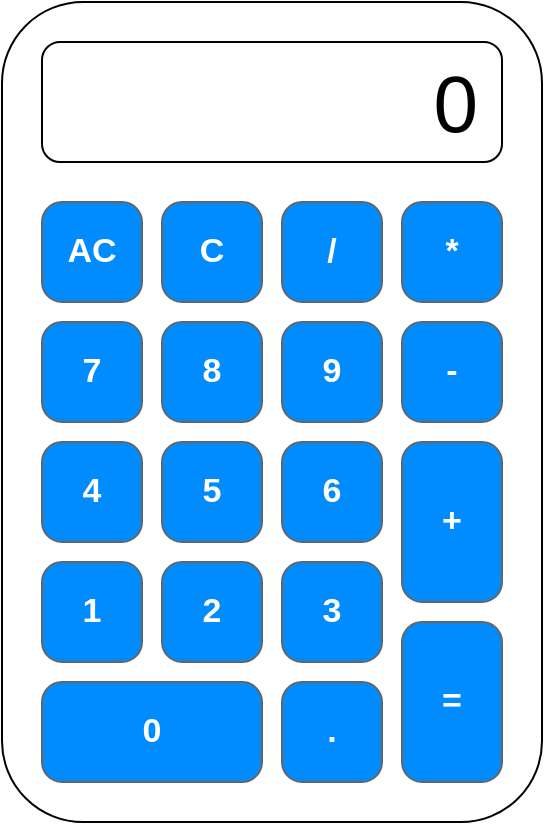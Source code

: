<mxfile>
    <diagram id="-fp8tF-Q8hhswEXi2vgD" name="Page-1">
        <mxGraphModel dx="1627" dy="1984" grid="1" gridSize="10" guides="1" tooltips="1" connect="1" arrows="1" fold="1" page="1" pageScale="1" pageWidth="850" pageHeight="1100" math="0" shadow="0">
            <root>
                <mxCell id="0"/>
                <mxCell id="1" parent="0"/>
                <mxCell id="2" value="" style="group" vertex="1" connectable="0" parent="1">
                    <mxGeometry x="300" y="-810" width="270" height="410" as="geometry"/>
                </mxCell>
                <mxCell id="3" value="" style="rounded=1;whiteSpace=wrap;html=1;" vertex="1" parent="2">
                    <mxGeometry width="270" height="410" as="geometry"/>
                </mxCell>
                <mxCell id="4" value="0" style="rounded=1;whiteSpace=wrap;html=1;align=right;spacingRight=10;fontSize=40;" vertex="1" parent="2">
                    <mxGeometry x="20" y="20" width="230" height="60" as="geometry"/>
                </mxCell>
                <mxCell id="5" value="1" style="strokeWidth=1;shadow=0;dashed=0;align=center;html=1;shape=mxgraph.mockup.buttons.button;strokeColor=#666666;fontColor=#ffffff;mainText=;buttonStyle=round;fontSize=17;fontStyle=1;fillColor=#008cff;whiteSpace=wrap;" vertex="1" parent="2">
                    <mxGeometry x="20" y="280" width="50" height="50" as="geometry"/>
                </mxCell>
                <mxCell id="6" value="2" style="strokeWidth=1;shadow=0;dashed=0;align=center;html=1;shape=mxgraph.mockup.buttons.button;strokeColor=#666666;fontColor=#ffffff;mainText=;buttonStyle=round;fontSize=17;fontStyle=1;fillColor=#008cff;whiteSpace=wrap;" vertex="1" parent="2">
                    <mxGeometry x="80" y="280" width="50" height="50" as="geometry"/>
                </mxCell>
                <mxCell id="7" value="3" style="strokeWidth=1;shadow=0;dashed=0;align=center;html=1;shape=mxgraph.mockup.buttons.button;strokeColor=#666666;fontColor=#ffffff;mainText=;buttonStyle=round;fontSize=17;fontStyle=1;fillColor=#008cff;whiteSpace=wrap;" vertex="1" parent="2">
                    <mxGeometry x="140" y="280" width="50" height="50" as="geometry"/>
                </mxCell>
                <mxCell id="8" value="4" style="strokeWidth=1;shadow=0;dashed=0;align=center;html=1;shape=mxgraph.mockup.buttons.button;strokeColor=#666666;fontColor=#ffffff;mainText=;buttonStyle=round;fontSize=17;fontStyle=1;fillColor=#008cff;whiteSpace=wrap;" vertex="1" parent="2">
                    <mxGeometry x="20" y="220" width="50" height="50" as="geometry"/>
                </mxCell>
                <mxCell id="9" value="5" style="strokeWidth=1;shadow=0;dashed=0;align=center;html=1;shape=mxgraph.mockup.buttons.button;strokeColor=#666666;fontColor=#ffffff;mainText=;buttonStyle=round;fontSize=17;fontStyle=1;fillColor=#008cff;whiteSpace=wrap;" vertex="1" parent="2">
                    <mxGeometry x="80" y="220" width="50" height="50" as="geometry"/>
                </mxCell>
                <mxCell id="10" value="6" style="strokeWidth=1;shadow=0;dashed=0;align=center;html=1;shape=mxgraph.mockup.buttons.button;strokeColor=#666666;fontColor=#ffffff;mainText=;buttonStyle=round;fontSize=17;fontStyle=1;fillColor=#008cff;whiteSpace=wrap;" vertex="1" parent="2">
                    <mxGeometry x="140" y="220" width="50" height="50" as="geometry"/>
                </mxCell>
                <mxCell id="11" value="7" style="strokeWidth=1;shadow=0;dashed=0;align=center;html=1;shape=mxgraph.mockup.buttons.button;strokeColor=#666666;fontColor=#ffffff;mainText=;buttonStyle=round;fontSize=17;fontStyle=1;fillColor=#008cff;whiteSpace=wrap;" vertex="1" parent="2">
                    <mxGeometry x="20" y="160" width="50" height="50" as="geometry"/>
                </mxCell>
                <mxCell id="12" value="8" style="strokeWidth=1;shadow=0;dashed=0;align=center;html=1;shape=mxgraph.mockup.buttons.button;strokeColor=#666666;fontColor=#ffffff;mainText=;buttonStyle=round;fontSize=17;fontStyle=1;fillColor=#008cff;whiteSpace=wrap;" vertex="1" parent="2">
                    <mxGeometry x="80" y="160" width="50" height="50" as="geometry"/>
                </mxCell>
                <mxCell id="13" value="9" style="strokeWidth=1;shadow=0;dashed=0;align=center;html=1;shape=mxgraph.mockup.buttons.button;strokeColor=#666666;fontColor=#ffffff;mainText=;buttonStyle=round;fontSize=17;fontStyle=1;fillColor=#008cff;whiteSpace=wrap;" vertex="1" parent="2">
                    <mxGeometry x="140" y="160" width="50" height="50" as="geometry"/>
                </mxCell>
                <mxCell id="14" value="0" style="strokeWidth=1;shadow=0;dashed=0;align=center;html=1;shape=mxgraph.mockup.buttons.button;strokeColor=#666666;fontColor=#ffffff;mainText=;buttonStyle=round;fontSize=17;fontStyle=1;fillColor=#008cff;whiteSpace=wrap;" vertex="1" parent="2">
                    <mxGeometry x="20" y="340" width="110" height="50" as="geometry"/>
                </mxCell>
                <mxCell id="15" value="." style="strokeWidth=1;shadow=0;dashed=0;align=center;html=1;shape=mxgraph.mockup.buttons.button;strokeColor=#666666;fontColor=#ffffff;mainText=;buttonStyle=round;fontSize=17;fontStyle=1;fillColor=#008cff;whiteSpace=wrap;" vertex="1" parent="2">
                    <mxGeometry x="140" y="340" width="50" height="50" as="geometry"/>
                </mxCell>
                <mxCell id="16" value="=" style="strokeWidth=1;shadow=0;dashed=0;align=center;html=1;shape=mxgraph.mockup.buttons.button;strokeColor=#666666;fontColor=#ffffff;mainText=;buttonStyle=round;fontSize=17;fontStyle=1;fillColor=#008cff;whiteSpace=wrap;" vertex="1" parent="2">
                    <mxGeometry x="200" y="310" width="50" height="80" as="geometry"/>
                </mxCell>
                <mxCell id="17" value="+" style="strokeWidth=1;shadow=0;dashed=0;align=center;html=1;shape=mxgraph.mockup.buttons.button;strokeColor=#666666;fontColor=#ffffff;mainText=;buttonStyle=round;fontSize=17;fontStyle=1;fillColor=#008cff;whiteSpace=wrap;" vertex="1" parent="2">
                    <mxGeometry x="200" y="220" width="50" height="80" as="geometry"/>
                </mxCell>
                <mxCell id="18" value="*" style="strokeWidth=1;shadow=0;dashed=0;align=center;html=1;shape=mxgraph.mockup.buttons.button;strokeColor=#666666;fontColor=#ffffff;mainText=;buttonStyle=round;fontSize=17;fontStyle=1;fillColor=#008cff;whiteSpace=wrap;" vertex="1" parent="2">
                    <mxGeometry x="200" y="100" width="50" height="50" as="geometry"/>
                </mxCell>
                <mxCell id="19" value="AC" style="strokeWidth=1;shadow=0;dashed=0;align=center;html=1;shape=mxgraph.mockup.buttons.button;strokeColor=#666666;fontColor=#ffffff;mainText=;buttonStyle=round;fontSize=17;fontStyle=1;fillColor=#008cff;whiteSpace=wrap;" vertex="1" parent="2">
                    <mxGeometry x="20" y="100" width="50" height="50" as="geometry"/>
                </mxCell>
                <mxCell id="20" value="C" style="strokeWidth=1;shadow=0;dashed=0;align=center;html=1;shape=mxgraph.mockup.buttons.button;strokeColor=#666666;fontColor=#ffffff;mainText=;buttonStyle=round;fontSize=17;fontStyle=1;fillColor=#008cff;whiteSpace=wrap;" vertex="1" parent="2">
                    <mxGeometry x="80" y="100" width="50" height="50" as="geometry"/>
                </mxCell>
                <mxCell id="21" value="/" style="strokeWidth=1;shadow=0;dashed=0;align=center;html=1;shape=mxgraph.mockup.buttons.button;strokeColor=#666666;fontColor=#ffffff;mainText=;buttonStyle=round;fontSize=17;fontStyle=1;fillColor=#008cff;whiteSpace=wrap;" vertex="1" parent="2">
                    <mxGeometry x="140" y="100" width="50" height="50" as="geometry"/>
                </mxCell>
                <mxCell id="22" value="-" style="strokeWidth=1;shadow=0;dashed=0;align=center;html=1;shape=mxgraph.mockup.buttons.button;strokeColor=#666666;fontColor=#ffffff;mainText=;buttonStyle=round;fontSize=17;fontStyle=1;fillColor=#008cff;whiteSpace=wrap;" vertex="1" parent="2">
                    <mxGeometry x="200" y="160" width="50" height="50" as="geometry"/>
                </mxCell>
            </root>
        </mxGraphModel>
    </diagram>
</mxfile>